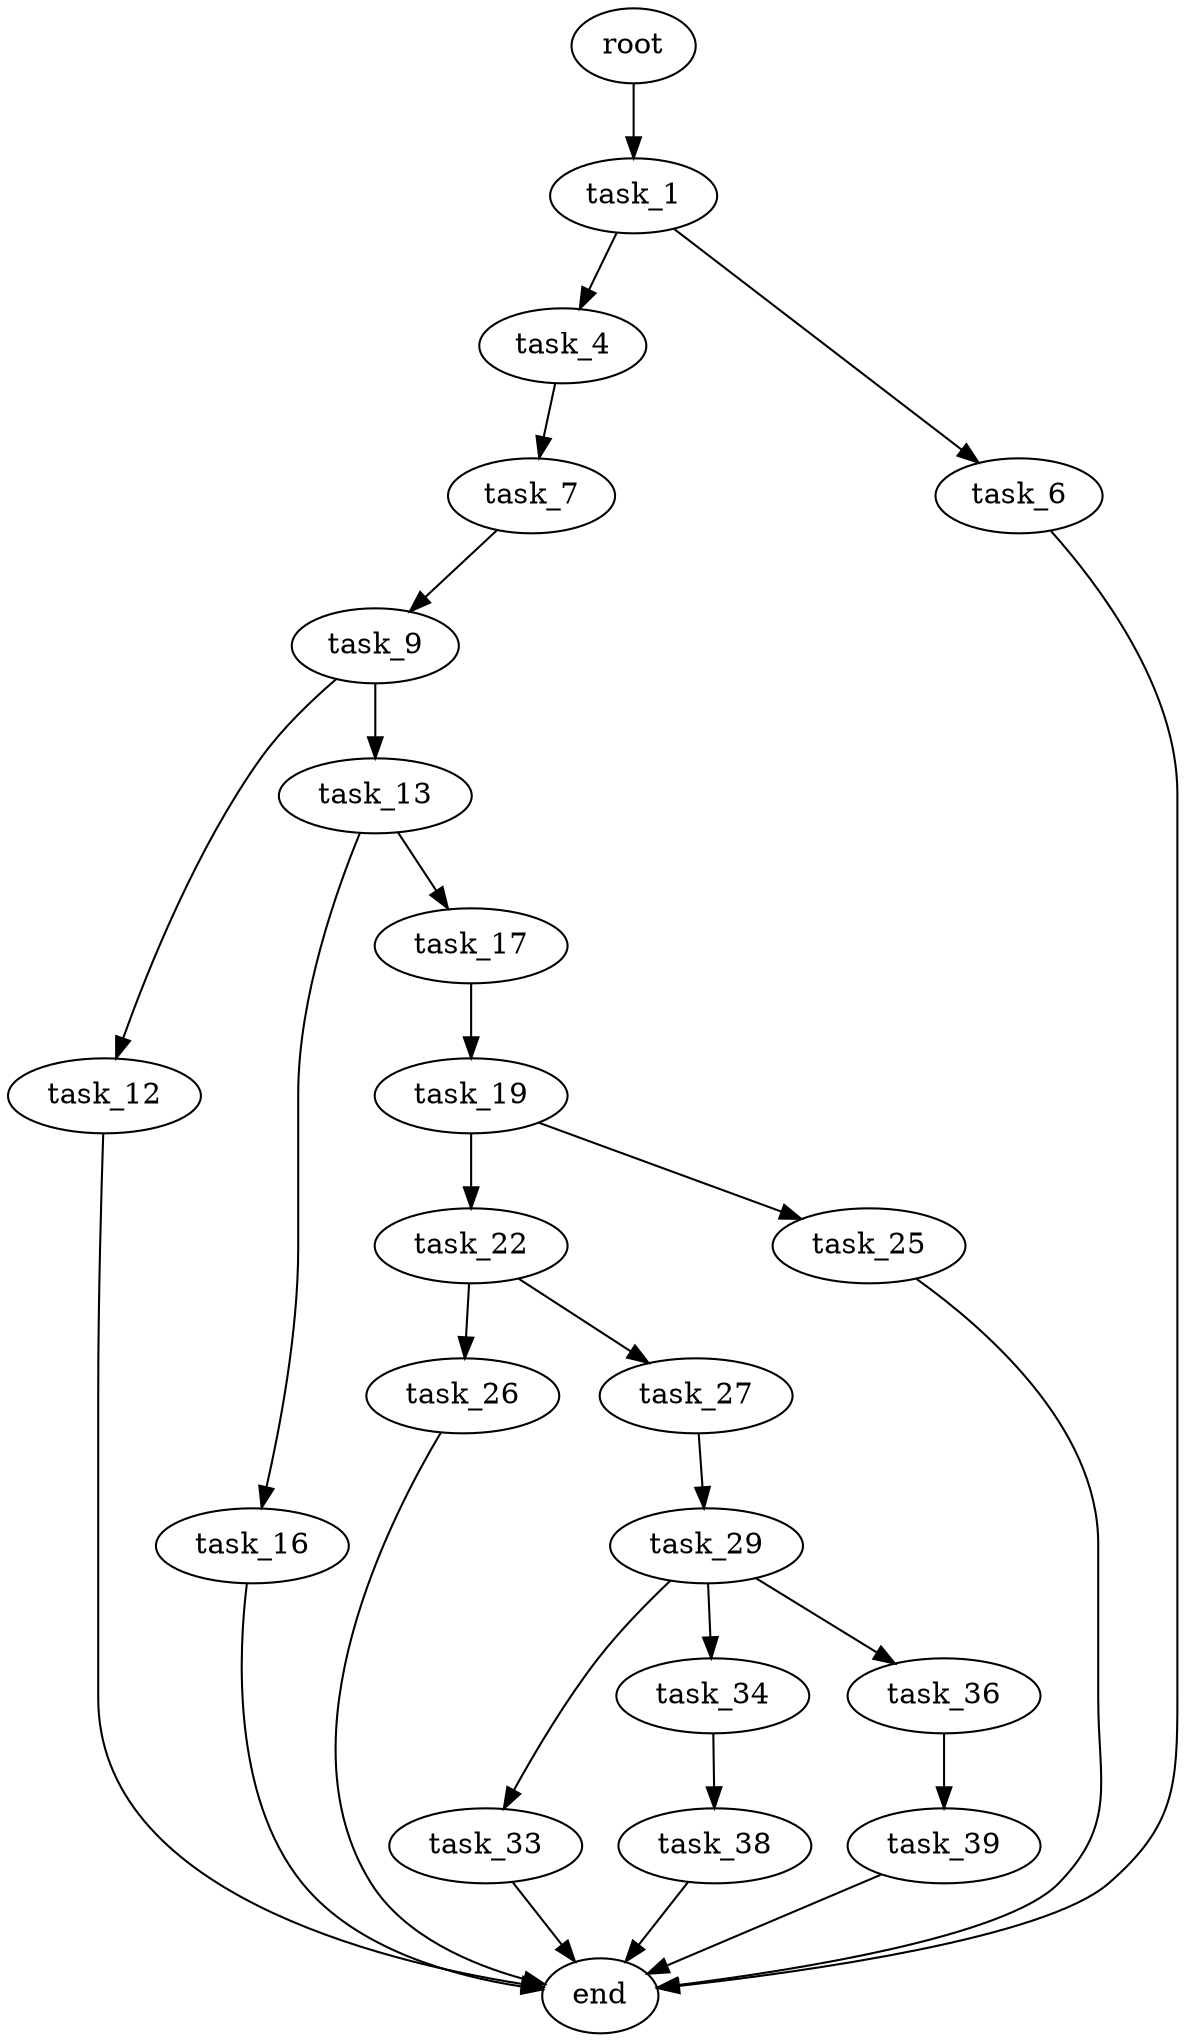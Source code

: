 digraph G {
  root [size="0.000000"];
  task_1 [size="17513956198.000000"];
  task_4 [size="6242758115.000000"];
  task_6 [size="211723851423.000000"];
  task_7 [size="28991029248.000000"];
  end [size="0.000000"];
  task_9 [size="28991029248.000000"];
  task_12 [size="711791677904.000000"];
  task_13 [size="68719476736.000000"];
  task_16 [size="526850397996.000000"];
  task_17 [size="1037282895.000000"];
  task_19 [size="134217728000.000000"];
  task_22 [size="9414215506.000000"];
  task_25 [size="68719476736.000000"];
  task_26 [size="231928233984.000000"];
  task_27 [size="368293445632.000000"];
  task_29 [size="8589934592.000000"];
  task_33 [size="6895852207.000000"];
  task_34 [size="260367134048.000000"];
  task_36 [size="749287292901.000000"];
  task_38 [size="1073741824000.000000"];
  task_39 [size="1558183044.000000"];

  root -> task_1 [size="1.000000"];
  task_1 -> task_4 [size="536870912.000000"];
  task_1 -> task_6 [size="536870912.000000"];
  task_4 -> task_7 [size="411041792.000000"];
  task_6 -> end [size="1.000000"];
  task_7 -> task_9 [size="75497472.000000"];
  task_9 -> task_12 [size="75497472.000000"];
  task_9 -> task_13 [size="75497472.000000"];
  task_12 -> end [size="1.000000"];
  task_13 -> task_16 [size="134217728.000000"];
  task_13 -> task_17 [size="134217728.000000"];
  task_16 -> end [size="1.000000"];
  task_17 -> task_19 [size="33554432.000000"];
  task_19 -> task_22 [size="209715200.000000"];
  task_19 -> task_25 [size="209715200.000000"];
  task_22 -> task_26 [size="301989888.000000"];
  task_22 -> task_27 [size="301989888.000000"];
  task_25 -> end [size="1.000000"];
  task_26 -> end [size="1.000000"];
  task_27 -> task_29 [size="411041792.000000"];
  task_29 -> task_33 [size="33554432.000000"];
  task_29 -> task_34 [size="33554432.000000"];
  task_29 -> task_36 [size="33554432.000000"];
  task_33 -> end [size="1.000000"];
  task_34 -> task_38 [size="209715200.000000"];
  task_36 -> task_39 [size="679477248.000000"];
  task_38 -> end [size="1.000000"];
  task_39 -> end [size="1.000000"];
}
